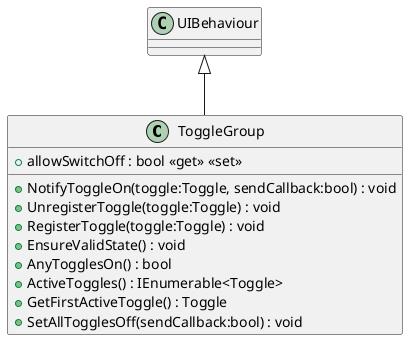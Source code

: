 @startuml
class ToggleGroup {
    + allowSwitchOff : bool <<get>> <<set>>
    + NotifyToggleOn(toggle:Toggle, sendCallback:bool) : void
    + UnregisterToggle(toggle:Toggle) : void
    + RegisterToggle(toggle:Toggle) : void
    + EnsureValidState() : void
    + AnyTogglesOn() : bool
    + ActiveToggles() : IEnumerable<Toggle>
    + GetFirstActiveToggle() : Toggle
    + SetAllTogglesOff(sendCallback:bool) : void
}
UIBehaviour <|-- ToggleGroup
@enduml
